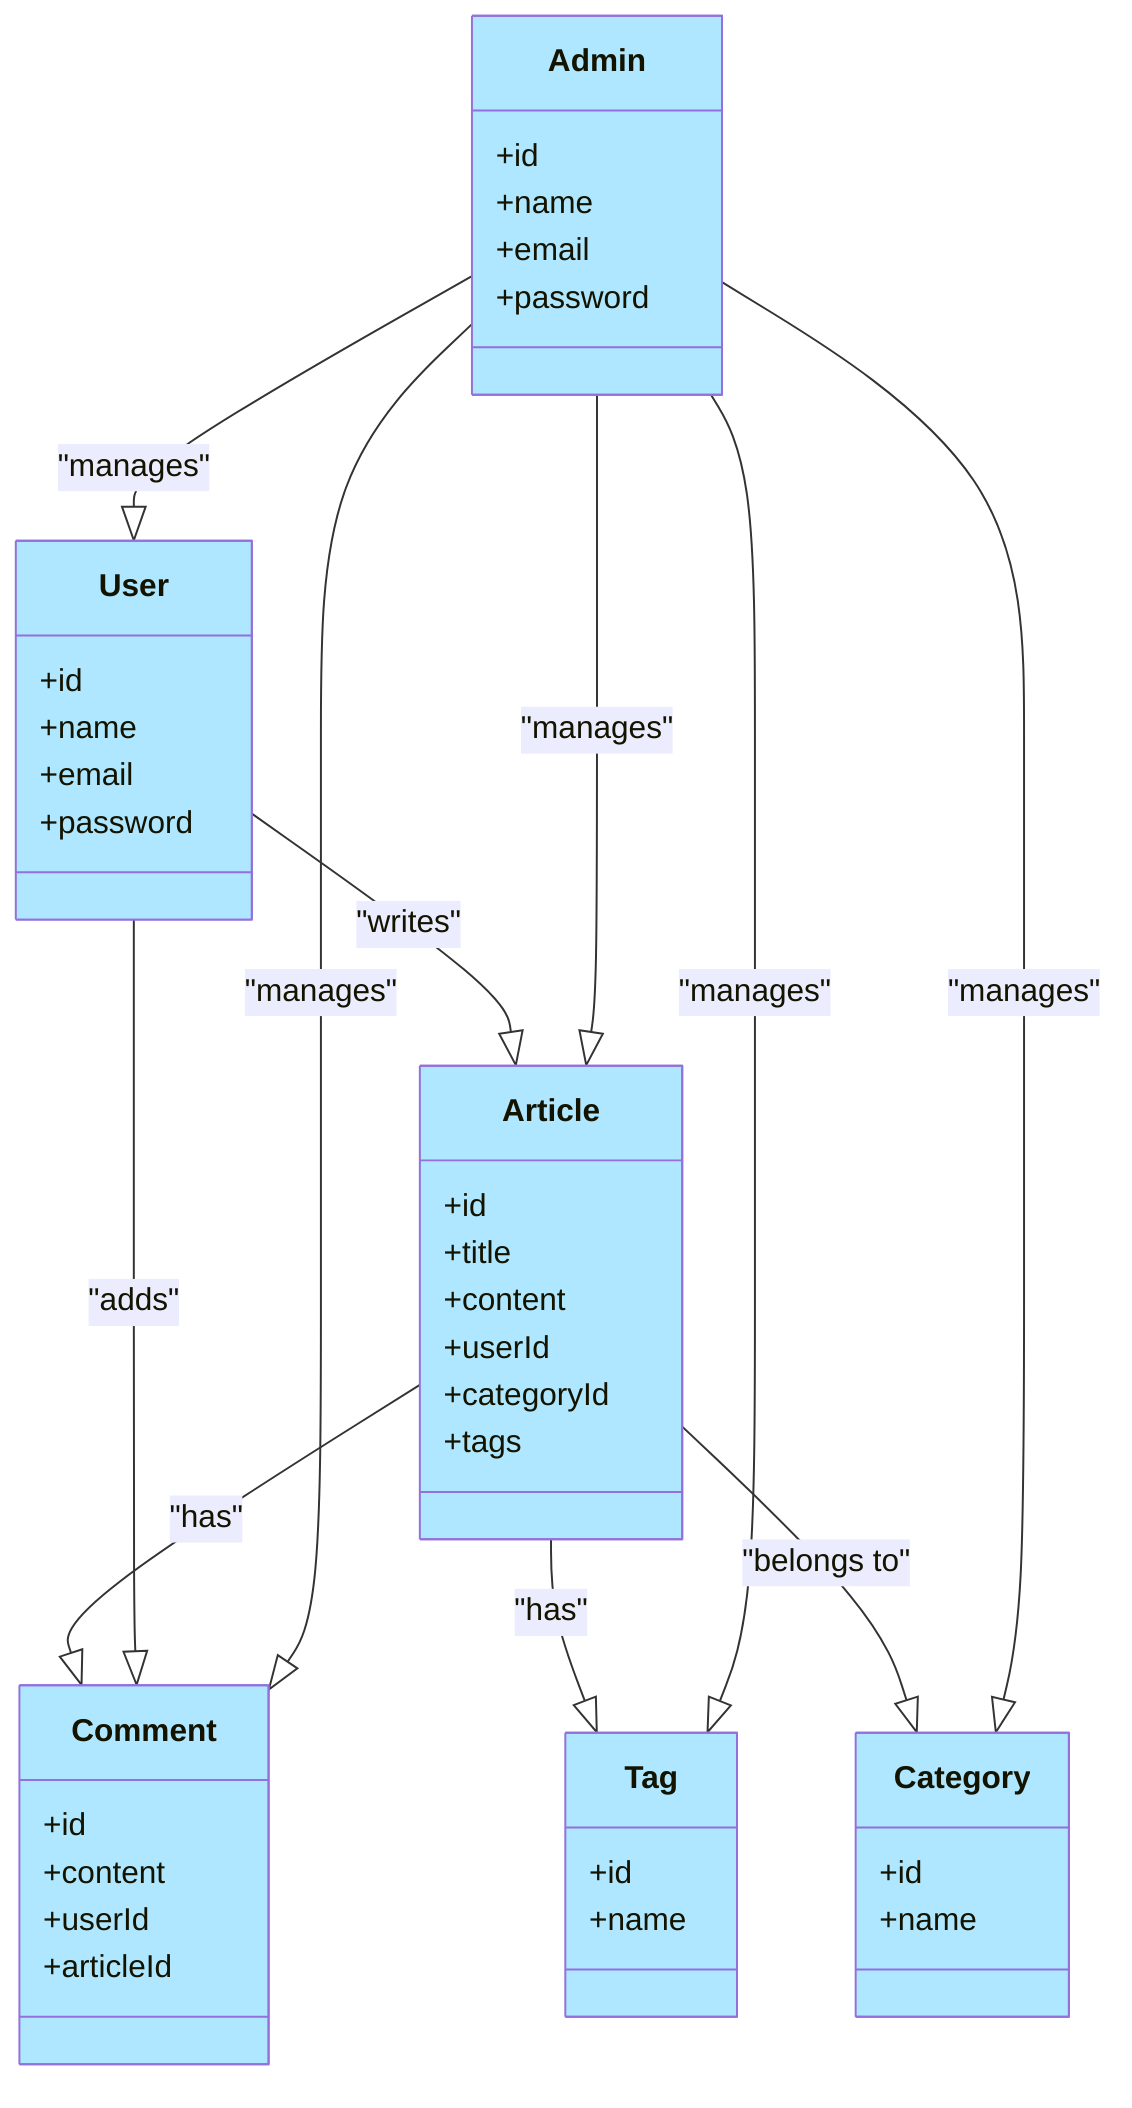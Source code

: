 classDiagram
    class User {
        +id
        +name
        +email
        +password
    }

    class Article {
        +id
        +title
        +content
        +userId
        +categoryId
        +tags
    }

    class Comment {
        +id
        +content
        +userId
        +articleId
    }

    class Tag {
        +id
        +name
    }

    class Category {
        +id
        +name
    }

    class Admin {
        +id
        +name
        +email
        +password
    }

    %% Relations
    User --|> Article : "writes"
    Article --|> Comment : "has"
    User --|> Comment : "adds"
    Article --|> Tag : "has"
    Article --|> Category : "belongs to"
    Admin --|> Article : "manages"
    Admin --|> Tag : "manages"
    Admin --|> Category : "manages"
    Admin --|> Comment : "manages"
    Admin --|> User : "manages"

    %% Styling classes to be light blue (AEE7FF)
    style User fill:#AEE7FF
    style Article fill:#AEE7FF
    style Comment fill:#AEE7FF
    style Tag fill:#AEE7FF
    style Category fill:#AEE7FF
    style Admin fill:#AEE7FF